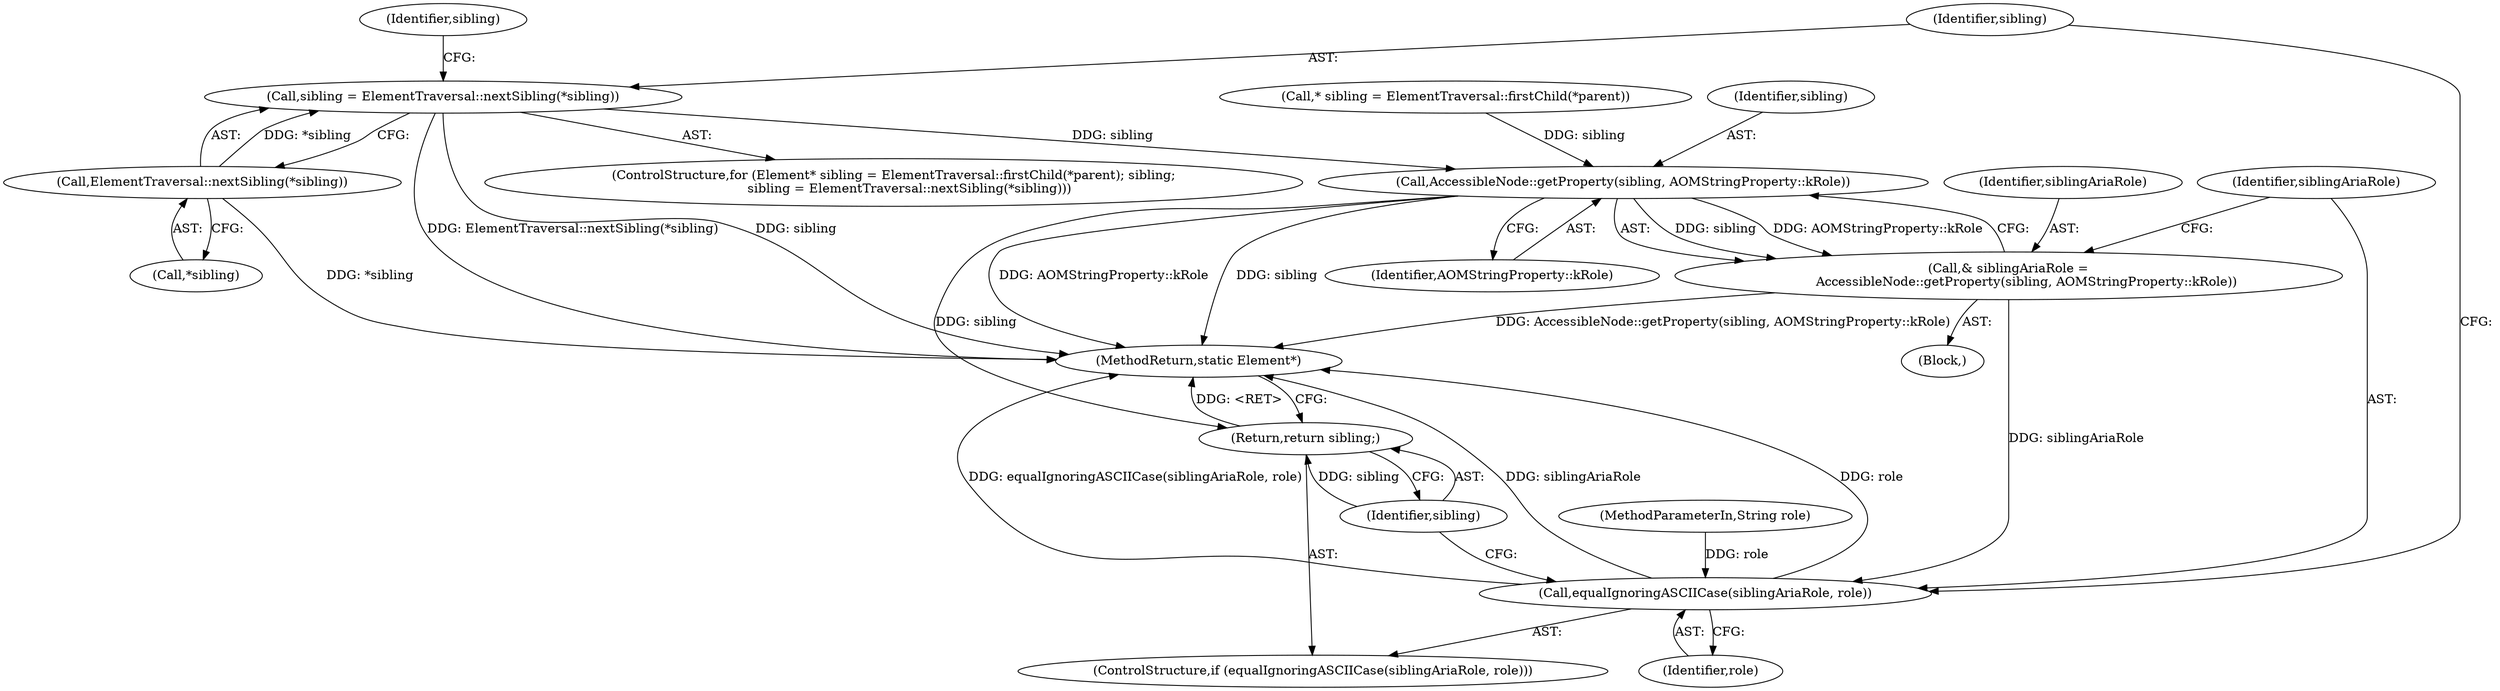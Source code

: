 digraph "0_Chrome_d27468a832d5316884bd02f459cbf493697fd7e1_19@pointer" {
"1000121" [label="(Call,sibling = ElementTraversal::nextSibling(*sibling))"];
"1000123" [label="(Call,ElementTraversal::nextSibling(*sibling))"];
"1000130" [label="(Call,AccessibleNode::getProperty(sibling, AOMStringProperty::kRole))"];
"1000128" [label="(Call,& siblingAriaRole =\n         AccessibleNode::getProperty(sibling, AOMStringProperty::kRole))"];
"1000134" [label="(Call,equalIgnoringASCIICase(siblingAriaRole, role))"];
"1000137" [label="(Return,return sibling;)"];
"1000120" [label="(Identifier,sibling)"];
"1000137" [label="(Return,return sibling;)"];
"1000124" [label="(Call,*sibling)"];
"1000141" [label="(MethodReturn,static Element*)"];
"1000121" [label="(Call,sibling = ElementTraversal::nextSibling(*sibling))"];
"1000126" [label="(Block,)"];
"1000129" [label="(Identifier,siblingAriaRole)"];
"1000122" [label="(Identifier,sibling)"];
"1000101" [label="(MethodParameterIn,String role)"];
"1000115" [label="(Call,* sibling = ElementTraversal::firstChild(*parent))"];
"1000136" [label="(Identifier,role)"];
"1000131" [label="(Identifier,sibling)"];
"1000132" [label="(Identifier,AOMStringProperty::kRole)"];
"1000128" [label="(Call,& siblingAriaRole =\n         AccessibleNode::getProperty(sibling, AOMStringProperty::kRole))"];
"1000123" [label="(Call,ElementTraversal::nextSibling(*sibling))"];
"1000133" [label="(ControlStructure,if (equalIgnoringASCIICase(siblingAriaRole, role)))"];
"1000138" [label="(Identifier,sibling)"];
"1000113" [label="(ControlStructure,for (Element* sibling = ElementTraversal::firstChild(*parent); sibling;\n        sibling = ElementTraversal::nextSibling(*sibling)))"];
"1000134" [label="(Call,equalIgnoringASCIICase(siblingAriaRole, role))"];
"1000135" [label="(Identifier,siblingAriaRole)"];
"1000130" [label="(Call,AccessibleNode::getProperty(sibling, AOMStringProperty::kRole))"];
"1000121" -> "1000113"  [label="AST: "];
"1000121" -> "1000123"  [label="CFG: "];
"1000122" -> "1000121"  [label="AST: "];
"1000123" -> "1000121"  [label="AST: "];
"1000120" -> "1000121"  [label="CFG: "];
"1000121" -> "1000141"  [label="DDG: ElementTraversal::nextSibling(*sibling)"];
"1000121" -> "1000141"  [label="DDG: sibling"];
"1000123" -> "1000121"  [label="DDG: *sibling"];
"1000121" -> "1000130"  [label="DDG: sibling"];
"1000123" -> "1000124"  [label="CFG: "];
"1000124" -> "1000123"  [label="AST: "];
"1000123" -> "1000141"  [label="DDG: *sibling"];
"1000130" -> "1000128"  [label="AST: "];
"1000130" -> "1000132"  [label="CFG: "];
"1000131" -> "1000130"  [label="AST: "];
"1000132" -> "1000130"  [label="AST: "];
"1000128" -> "1000130"  [label="CFG: "];
"1000130" -> "1000141"  [label="DDG: AOMStringProperty::kRole"];
"1000130" -> "1000141"  [label="DDG: sibling"];
"1000130" -> "1000128"  [label="DDG: sibling"];
"1000130" -> "1000128"  [label="DDG: AOMStringProperty::kRole"];
"1000115" -> "1000130"  [label="DDG: sibling"];
"1000130" -> "1000137"  [label="DDG: sibling"];
"1000128" -> "1000126"  [label="AST: "];
"1000129" -> "1000128"  [label="AST: "];
"1000135" -> "1000128"  [label="CFG: "];
"1000128" -> "1000141"  [label="DDG: AccessibleNode::getProperty(sibling, AOMStringProperty::kRole)"];
"1000128" -> "1000134"  [label="DDG: siblingAriaRole"];
"1000134" -> "1000133"  [label="AST: "];
"1000134" -> "1000136"  [label="CFG: "];
"1000135" -> "1000134"  [label="AST: "];
"1000136" -> "1000134"  [label="AST: "];
"1000138" -> "1000134"  [label="CFG: "];
"1000122" -> "1000134"  [label="CFG: "];
"1000134" -> "1000141"  [label="DDG: equalIgnoringASCIICase(siblingAriaRole, role)"];
"1000134" -> "1000141"  [label="DDG: siblingAriaRole"];
"1000134" -> "1000141"  [label="DDG: role"];
"1000101" -> "1000134"  [label="DDG: role"];
"1000137" -> "1000133"  [label="AST: "];
"1000137" -> "1000138"  [label="CFG: "];
"1000138" -> "1000137"  [label="AST: "];
"1000141" -> "1000137"  [label="CFG: "];
"1000137" -> "1000141"  [label="DDG: <RET>"];
"1000138" -> "1000137"  [label="DDG: sibling"];
}
